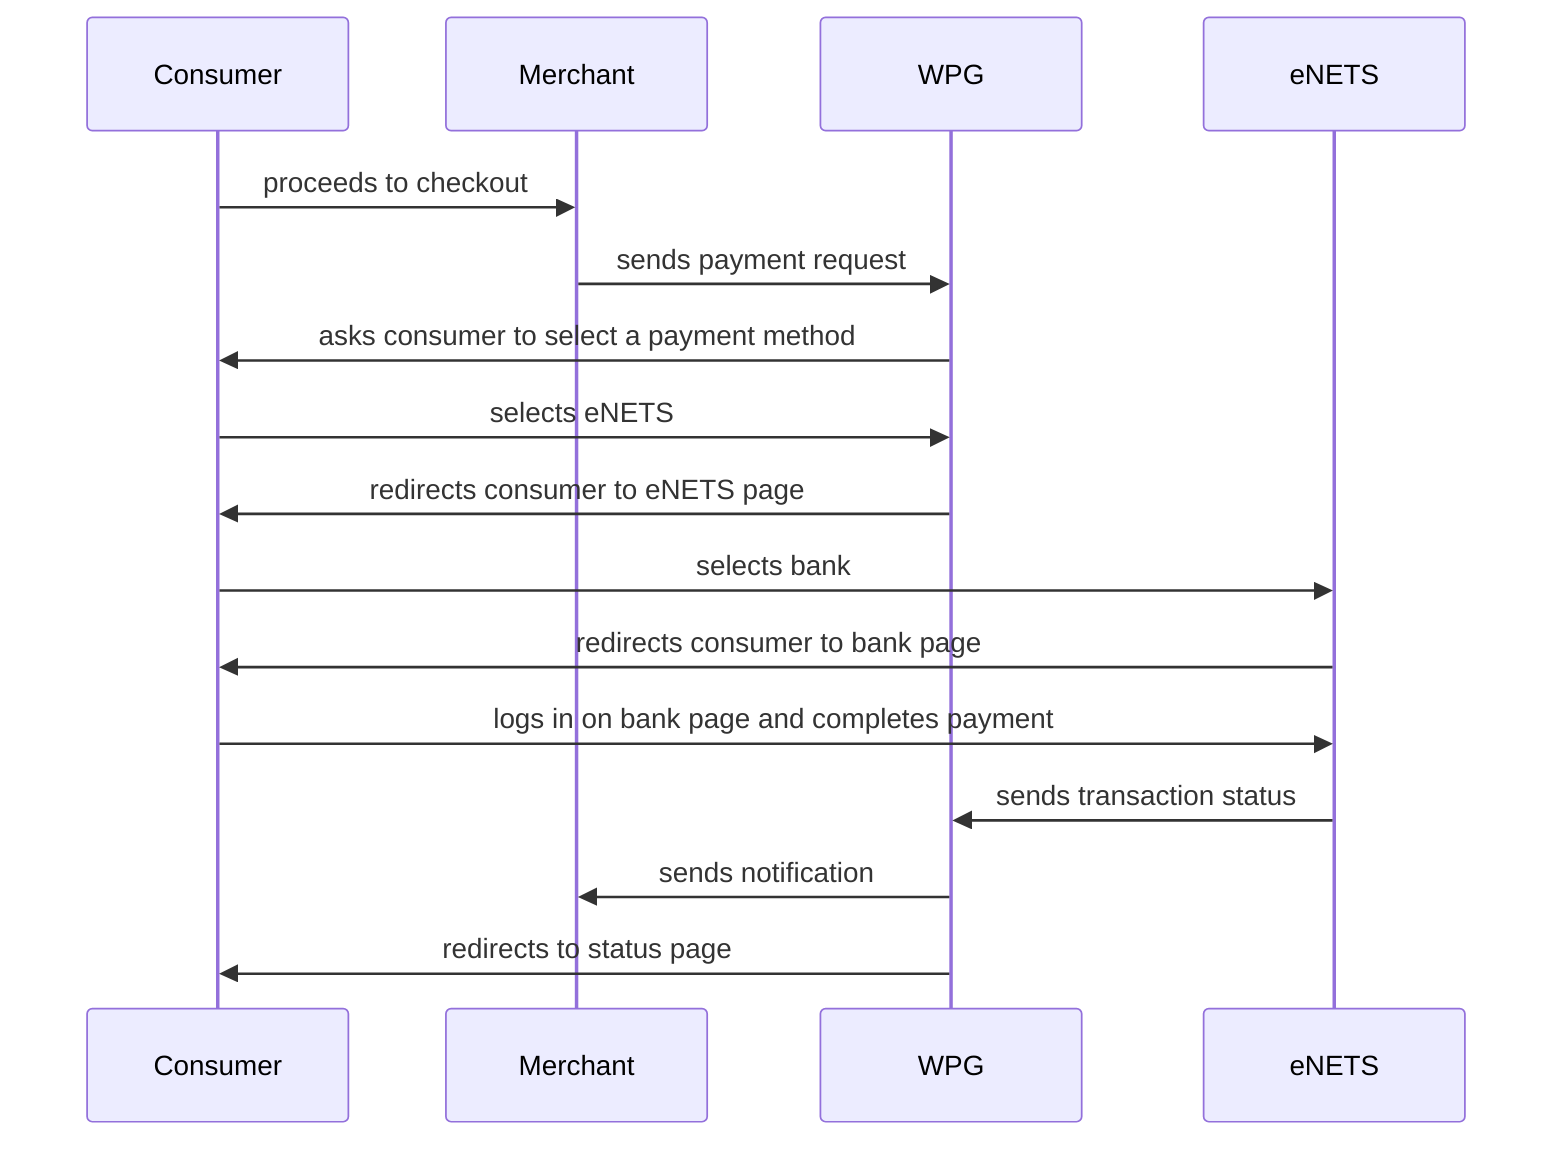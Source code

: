 sequenceDiagram

    participant Consumer

    participant Merchant

    participant WPG

    participant eNETS

Consumer->>Merchant: proceeds to checkout

Merchant->>WPG: sends payment request

WPG->>Consumer: asks consumer to select a payment method

Consumer->>WPG: selects eNETS

WPG->>Consumer: redirects consumer to eNETS page

Consumer->>eNETS: selects bank

eNETS->>Consumer: redirects consumer to bank page

Consumer->>eNETS: logs in on bank page and completes payment

eNETS->>WPG: sends transaction status

WPG->>Merchant: sends notification

WPG->>Consumer: redirects to status page